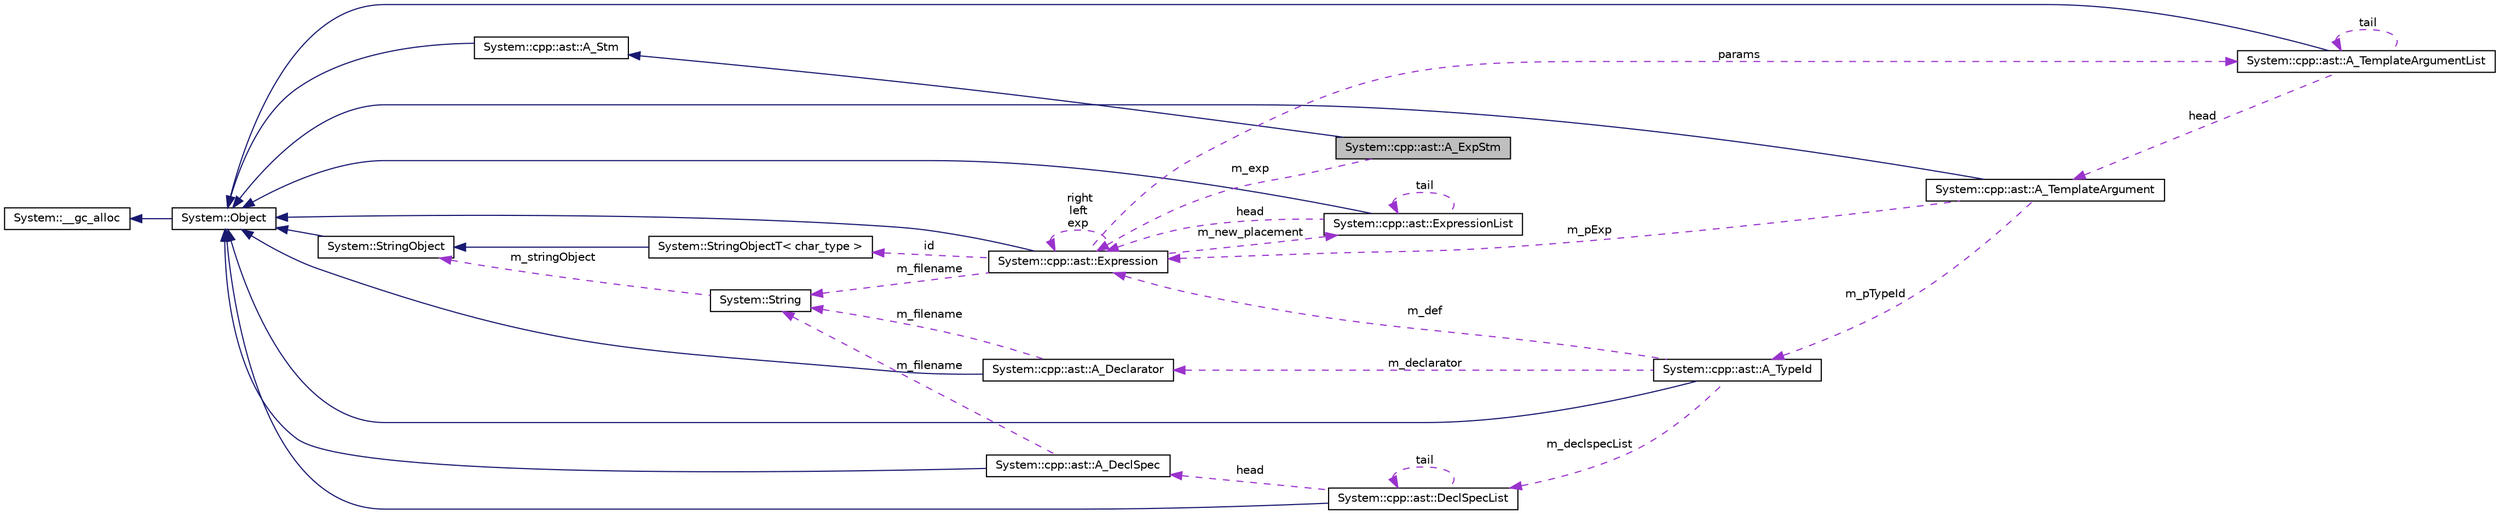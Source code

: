 digraph G
{
  edge [fontname="Helvetica",fontsize="10",labelfontname="Helvetica",labelfontsize="10"];
  node [fontname="Helvetica",fontsize="10",shape=record];
  rankdir="LR";
  Node1 [label="System::cpp::ast::A_ExpStm",height=0.2,width=0.4,color="black", fillcolor="grey75", style="filled" fontcolor="black"];
  Node2 -> Node1 [dir="back",color="midnightblue",fontsize="10",style="solid",fontname="Helvetica"];
  Node2 [label="System::cpp::ast::A_Stm",height=0.2,width=0.4,color="black", fillcolor="white", style="filled",URL="$class_system_1_1cpp_1_1ast_1_1_a___stm.html"];
  Node3 -> Node2 [dir="back",color="midnightblue",fontsize="10",style="solid",fontname="Helvetica"];
  Node3 [label="System::Object",height=0.2,width=0.4,color="black", fillcolor="white", style="filled",URL="$class_system_1_1_object.html"];
  Node4 -> Node3 [dir="back",color="midnightblue",fontsize="10",style="solid",fontname="Helvetica"];
  Node4 [label="System::__gc_alloc",height=0.2,width=0.4,color="black", fillcolor="white", style="filled",URL="$class_system_1_1____gc__alloc.html"];
  Node5 -> Node1 [dir="back",color="darkorchid3",fontsize="10",style="dashed",label=" m_exp" ,fontname="Helvetica"];
  Node5 [label="System::cpp::ast::Expression",height=0.2,width=0.4,color="black", fillcolor="white", style="filled",URL="$class_system_1_1cpp_1_1ast_1_1_expression.html"];
  Node3 -> Node5 [dir="back",color="midnightblue",fontsize="10",style="solid",fontname="Helvetica"];
  Node6 -> Node5 [dir="back",color="darkorchid3",fontsize="10",style="dashed",label=" m_filename" ,fontname="Helvetica"];
  Node6 [label="System::String",height=0.2,width=0.4,color="black", fillcolor="white", style="filled",URL="$class_system_1_1_string.html"];
  Node7 -> Node6 [dir="back",color="darkorchid3",fontsize="10",style="dashed",label=" m_stringObject" ,fontname="Helvetica"];
  Node7 [label="System::StringObject",height=0.2,width=0.4,color="black", fillcolor="white", style="filled",URL="$class_system_1_1_string_object.html"];
  Node3 -> Node7 [dir="back",color="midnightblue",fontsize="10",style="solid",fontname="Helvetica"];
  Node8 -> Node5 [dir="back",color="darkorchid3",fontsize="10",style="dashed",label=" m_new_placement" ,fontname="Helvetica"];
  Node8 [label="System::cpp::ast::ExpressionList",height=0.2,width=0.4,color="black", fillcolor="white", style="filled",URL="$class_system_1_1cpp_1_1ast_1_1_expression_list.html"];
  Node3 -> Node8 [dir="back",color="midnightblue",fontsize="10",style="solid",fontname="Helvetica"];
  Node8 -> Node8 [dir="back",color="darkorchid3",fontsize="10",style="dashed",label=" tail" ,fontname="Helvetica"];
  Node5 -> Node8 [dir="back",color="darkorchid3",fontsize="10",style="dashed",label=" head" ,fontname="Helvetica"];
  Node5 -> Node5 [dir="back",color="darkorchid3",fontsize="10",style="dashed",label=" right\nleft\nexp" ,fontname="Helvetica"];
  Node9 -> Node5 [dir="back",color="darkorchid3",fontsize="10",style="dashed",label=" params" ,fontname="Helvetica"];
  Node9 [label="System::cpp::ast::A_TemplateArgumentList",height=0.2,width=0.4,color="black", fillcolor="white", style="filled",URL="$class_system_1_1cpp_1_1ast_1_1_a___template_argument_list.html"];
  Node3 -> Node9 [dir="back",color="midnightblue",fontsize="10",style="solid",fontname="Helvetica"];
  Node9 -> Node9 [dir="back",color="darkorchid3",fontsize="10",style="dashed",label=" tail" ,fontname="Helvetica"];
  Node10 -> Node9 [dir="back",color="darkorchid3",fontsize="10",style="dashed",label=" head" ,fontname="Helvetica"];
  Node10 [label="System::cpp::ast::A_TemplateArgument",height=0.2,width=0.4,color="black", fillcolor="white", style="filled",URL="$class_system_1_1cpp_1_1ast_1_1_a___template_argument.html"];
  Node3 -> Node10 [dir="back",color="midnightblue",fontsize="10",style="solid",fontname="Helvetica"];
  Node11 -> Node10 [dir="back",color="darkorchid3",fontsize="10",style="dashed",label=" m_pTypeId" ,fontname="Helvetica"];
  Node11 [label="System::cpp::ast::A_TypeId",height=0.2,width=0.4,color="black", fillcolor="white", style="filled",URL="$class_system_1_1cpp_1_1ast_1_1_a___type_id.html"];
  Node3 -> Node11 [dir="back",color="midnightblue",fontsize="10",style="solid",fontname="Helvetica"];
  Node12 -> Node11 [dir="back",color="darkorchid3",fontsize="10",style="dashed",label=" m_declspecList" ,fontname="Helvetica"];
  Node12 [label="System::cpp::ast::DeclSpecList",height=0.2,width=0.4,color="black", fillcolor="white", style="filled",URL="$class_system_1_1cpp_1_1ast_1_1_decl_spec_list.html"];
  Node3 -> Node12 [dir="back",color="midnightblue",fontsize="10",style="solid",fontname="Helvetica"];
  Node12 -> Node12 [dir="back",color="darkorchid3",fontsize="10",style="dashed",label=" tail" ,fontname="Helvetica"];
  Node13 -> Node12 [dir="back",color="darkorchid3",fontsize="10",style="dashed",label=" head" ,fontname="Helvetica"];
  Node13 [label="System::cpp::ast::A_DeclSpec",height=0.2,width=0.4,color="black", fillcolor="white", style="filled",URL="$class_system_1_1cpp_1_1ast_1_1_a___decl_spec.html"];
  Node3 -> Node13 [dir="back",color="midnightblue",fontsize="10",style="solid",fontname="Helvetica"];
  Node6 -> Node13 [dir="back",color="darkorchid3",fontsize="10",style="dashed",label=" m_filename" ,fontname="Helvetica"];
  Node14 -> Node11 [dir="back",color="darkorchid3",fontsize="10",style="dashed",label=" m_declarator" ,fontname="Helvetica"];
  Node14 [label="System::cpp::ast::A_Declarator",height=0.2,width=0.4,color="black", fillcolor="white", style="filled",URL="$class_system_1_1cpp_1_1ast_1_1_a___declarator.html"];
  Node3 -> Node14 [dir="back",color="midnightblue",fontsize="10",style="solid",fontname="Helvetica"];
  Node6 -> Node14 [dir="back",color="darkorchid3",fontsize="10",style="dashed",label=" m_filename" ,fontname="Helvetica"];
  Node5 -> Node11 [dir="back",color="darkorchid3",fontsize="10",style="dashed",label=" m_def" ,fontname="Helvetica"];
  Node5 -> Node10 [dir="back",color="darkorchid3",fontsize="10",style="dashed",label=" m_pExp" ,fontname="Helvetica"];
  Node15 -> Node5 [dir="back",color="darkorchid3",fontsize="10",style="dashed",label=" id" ,fontname="Helvetica"];
  Node15 [label="System::StringObjectT\< char_type \>",height=0.2,width=0.4,color="black", fillcolor="white", style="filled",URL="$class_system_1_1_string_object_t.html"];
  Node7 -> Node15 [dir="back",color="midnightblue",fontsize="10",style="solid",fontname="Helvetica"];
}
